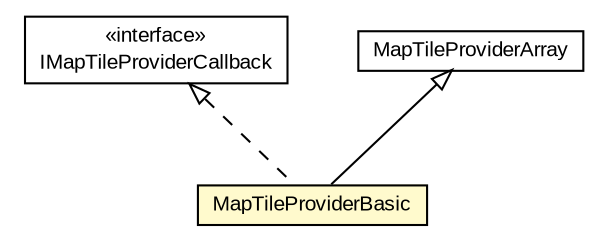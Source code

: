 #!/usr/local/bin/dot
#
# Class diagram 
# Generated by UMLGraph version R5_6-24-gf6e263 (http://www.umlgraph.org/)
#

digraph G {
	edge [fontname="arial",fontsize=10,labelfontname="arial",labelfontsize=10];
	node [fontname="arial",fontsize=10,shape=plaintext];
	nodesep=0.25;
	ranksep=0.5;
	// org.osmdroid.tileprovider.IMapTileProviderCallback
	c180425 [label=<<table title="org.osmdroid.tileprovider.IMapTileProviderCallback" border="0" cellborder="1" cellspacing="0" cellpadding="2" port="p" href="./IMapTileProviderCallback.html">
		<tr><td><table border="0" cellspacing="0" cellpadding="1">
<tr><td align="center" balign="center"> &#171;interface&#187; </td></tr>
<tr><td align="center" balign="center"> IMapTileProviderCallback </td></tr>
		</table></td></tr>
		</table>>, URL="./IMapTileProviderCallback.html", fontname="arial", fontcolor="black", fontsize=10.0];
	// org.osmdroid.tileprovider.MapTileProviderArray
	c180430 [label=<<table title="org.osmdroid.tileprovider.MapTileProviderArray" border="0" cellborder="1" cellspacing="0" cellpadding="2" port="p" href="./MapTileProviderArray.html">
		<tr><td><table border="0" cellspacing="0" cellpadding="1">
<tr><td align="center" balign="center"> MapTileProviderArray </td></tr>
		</table></td></tr>
		</table>>, URL="./MapTileProviderArray.html", fontname="arial", fontcolor="black", fontsize=10.0];
	// org.osmdroid.tileprovider.MapTileProviderBasic
	c180432 [label=<<table title="org.osmdroid.tileprovider.MapTileProviderBasic" border="0" cellborder="1" cellspacing="0" cellpadding="2" port="p" bgcolor="lemonChiffon" href="./MapTileProviderBasic.html">
		<tr><td><table border="0" cellspacing="0" cellpadding="1">
<tr><td align="center" balign="center"> MapTileProviderBasic </td></tr>
		</table></td></tr>
		</table>>, URL="./MapTileProviderBasic.html", fontname="arial", fontcolor="black", fontsize=10.0];
	//org.osmdroid.tileprovider.MapTileProviderBasic extends org.osmdroid.tileprovider.MapTileProviderArray
	c180430:p -> c180432:p [dir=back,arrowtail=empty];
	//org.osmdroid.tileprovider.MapTileProviderBasic implements org.osmdroid.tileprovider.IMapTileProviderCallback
	c180425:p -> c180432:p [dir=back,arrowtail=empty,style=dashed];
}

